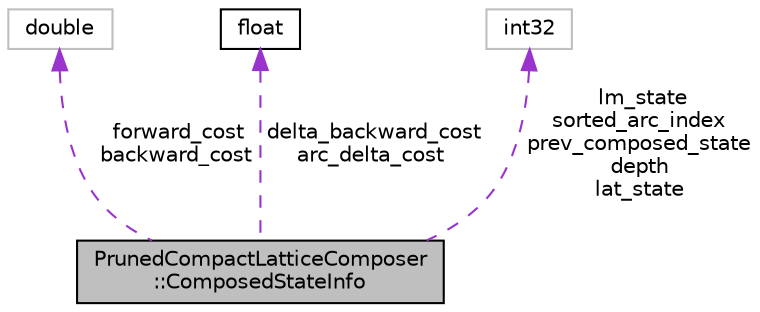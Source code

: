 digraph "PrunedCompactLatticeComposer::ComposedStateInfo"
{
  edge [fontname="Helvetica",fontsize="10",labelfontname="Helvetica",labelfontsize="10"];
  node [fontname="Helvetica",fontsize="10",shape=record];
  Node1 [label="PrunedCompactLatticeComposer\l::ComposedStateInfo",height=0.2,width=0.4,color="black", fillcolor="grey75", style="filled", fontcolor="black"];
  Node2 -> Node1 [dir="back",color="darkorchid3",fontsize="10",style="dashed",label=" forward_cost\nbackward_cost" ,fontname="Helvetica"];
  Node2 [label="double",height=0.2,width=0.4,color="grey75", fillcolor="white", style="filled"];
  Node3 -> Node1 [dir="back",color="darkorchid3",fontsize="10",style="dashed",label=" delta_backward_cost\narc_delta_cost" ,fontname="Helvetica"];
  Node3 [label="float",height=0.2,width=0.4,color="black", fillcolor="white", style="filled",URL="$classfloat.html"];
  Node4 -> Node1 [dir="back",color="darkorchid3",fontsize="10",style="dashed",label=" lm_state\nsorted_arc_index\nprev_composed_state\ndepth\nlat_state" ,fontname="Helvetica"];
  Node4 [label="int32",height=0.2,width=0.4,color="grey75", fillcolor="white", style="filled"];
}
